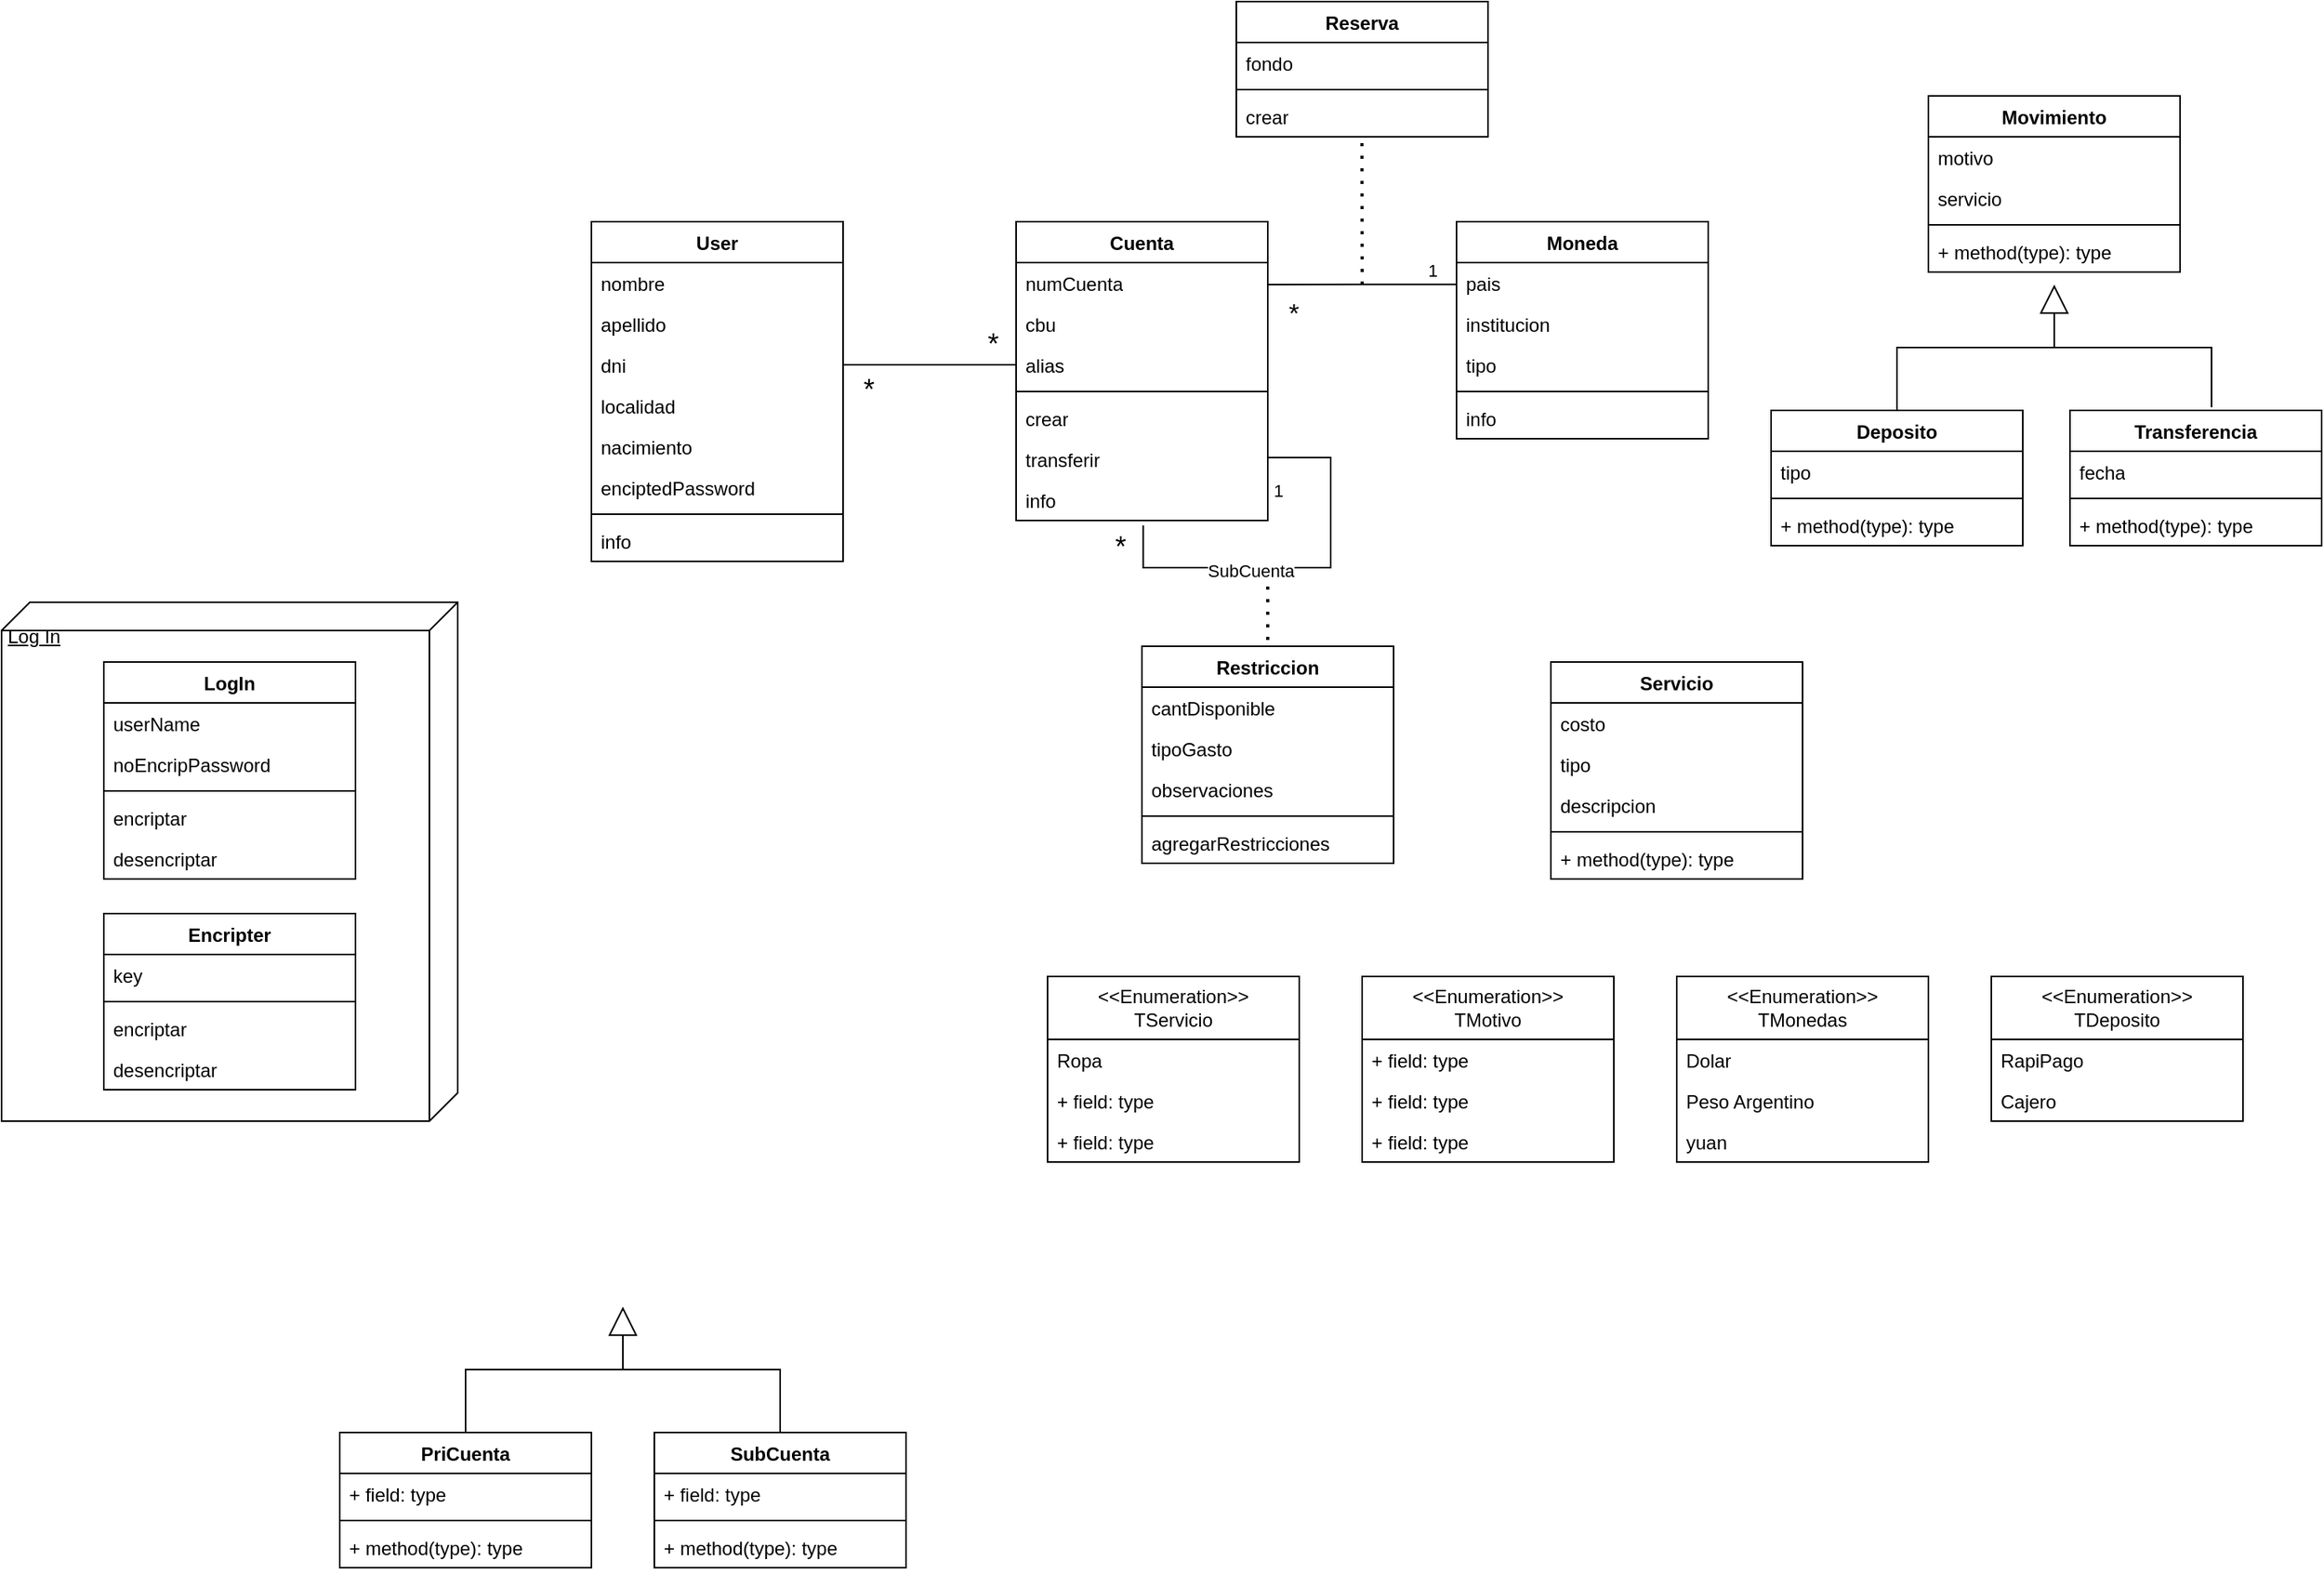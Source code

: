 <mxfile version="26.1.1">
  <diagram name="Page-1" id="28xNhU_F2PlsYHmrcIRB">
    <mxGraphModel dx="1955" dy="1800" grid="1" gridSize="10" guides="1" tooltips="1" connect="1" arrows="1" fold="1" page="1" pageScale="1" pageWidth="850" pageHeight="1100" math="0" shadow="0">
      <root>
        <mxCell id="0" />
        <mxCell id="1" parent="0" />
        <mxCell id="6dpb3M5NR2DUYl6Y-w1G-175" value="Log In" style="verticalAlign=top;align=left;spacingTop=8;spacingLeft=2;spacingRight=12;shape=cube;size=18;direction=south;fontStyle=4;html=1;whiteSpace=wrap;" vertex="1" parent="1">
          <mxGeometry x="-665" y="362" width="290" height="330" as="geometry" />
        </mxCell>
        <mxCell id="6dpb3M5NR2DUYl6Y-w1G-1" value="Cuenta" style="swimlane;fontStyle=1;align=center;verticalAlign=top;childLayout=stackLayout;horizontal=1;startSize=26;horizontalStack=0;resizeParent=1;resizeParentMax=0;resizeLast=0;collapsible=1;marginBottom=0;whiteSpace=wrap;html=1;" vertex="1" parent="1">
          <mxGeometry x="-20" y="120" width="160" height="190" as="geometry" />
        </mxCell>
        <mxCell id="6dpb3M5NR2DUYl6Y-w1G-2" value="numCuenta" style="text;strokeColor=none;fillColor=none;align=left;verticalAlign=top;spacingLeft=4;spacingRight=4;overflow=hidden;rotatable=0;points=[[0,0.5],[1,0.5]];portConstraint=eastwest;whiteSpace=wrap;html=1;" vertex="1" parent="6dpb3M5NR2DUYl6Y-w1G-1">
          <mxGeometry y="26" width="160" height="26" as="geometry" />
        </mxCell>
        <mxCell id="6dpb3M5NR2DUYl6Y-w1G-84" value="cbu" style="text;strokeColor=none;fillColor=none;align=left;verticalAlign=top;spacingLeft=4;spacingRight=4;overflow=hidden;rotatable=0;points=[[0,0.5],[1,0.5]];portConstraint=eastwest;whiteSpace=wrap;html=1;" vertex="1" parent="6dpb3M5NR2DUYl6Y-w1G-1">
          <mxGeometry y="52" width="160" height="26" as="geometry" />
        </mxCell>
        <mxCell id="6dpb3M5NR2DUYl6Y-w1G-83" value="alias" style="text;strokeColor=none;fillColor=none;align=left;verticalAlign=top;spacingLeft=4;spacingRight=4;overflow=hidden;rotatable=0;points=[[0,0.5],[1,0.5]];portConstraint=eastwest;whiteSpace=wrap;html=1;" vertex="1" parent="6dpb3M5NR2DUYl6Y-w1G-1">
          <mxGeometry y="78" width="160" height="26" as="geometry" />
        </mxCell>
        <mxCell id="6dpb3M5NR2DUYl6Y-w1G-3" value="" style="line;strokeWidth=1;fillColor=none;align=left;verticalAlign=middle;spacingTop=-1;spacingLeft=3;spacingRight=3;rotatable=0;labelPosition=right;points=[];portConstraint=eastwest;strokeColor=inherit;" vertex="1" parent="6dpb3M5NR2DUYl6Y-w1G-1">
          <mxGeometry y="104" width="160" height="8" as="geometry" />
        </mxCell>
        <mxCell id="6dpb3M5NR2DUYl6Y-w1G-4" value="crear" style="text;strokeColor=none;fillColor=none;align=left;verticalAlign=top;spacingLeft=4;spacingRight=4;overflow=hidden;rotatable=0;points=[[0,0.5],[1,0.5]];portConstraint=eastwest;whiteSpace=wrap;html=1;" vertex="1" parent="6dpb3M5NR2DUYl6Y-w1G-1">
          <mxGeometry y="112" width="160" height="26" as="geometry" />
        </mxCell>
        <mxCell id="6dpb3M5NR2DUYl6Y-w1G-97" value="transferir" style="text;strokeColor=none;fillColor=none;align=left;verticalAlign=top;spacingLeft=4;spacingRight=4;overflow=hidden;rotatable=0;points=[[0,0.5],[1,0.5]];portConstraint=eastwest;whiteSpace=wrap;html=1;" vertex="1" parent="6dpb3M5NR2DUYl6Y-w1G-1">
          <mxGeometry y="138" width="160" height="26" as="geometry" />
        </mxCell>
        <mxCell id="6dpb3M5NR2DUYl6Y-w1G-96" value="info" style="text;strokeColor=none;fillColor=none;align=left;verticalAlign=top;spacingLeft=4;spacingRight=4;overflow=hidden;rotatable=0;points=[[0,0.5],[1,0.5]];portConstraint=eastwest;whiteSpace=wrap;html=1;" vertex="1" parent="6dpb3M5NR2DUYl6Y-w1G-1">
          <mxGeometry y="164" width="160" height="26" as="geometry" />
        </mxCell>
        <mxCell id="6dpb3M5NR2DUYl6Y-w1G-5" value="Moneda" style="swimlane;fontStyle=1;align=center;verticalAlign=top;childLayout=stackLayout;horizontal=1;startSize=26;horizontalStack=0;resizeParent=1;resizeParentMax=0;resizeLast=0;collapsible=1;marginBottom=0;whiteSpace=wrap;html=1;" vertex="1" parent="1">
          <mxGeometry x="260" y="120" width="160" height="138" as="geometry" />
        </mxCell>
        <mxCell id="6dpb3M5NR2DUYl6Y-w1G-80" value="pais" style="text;strokeColor=none;fillColor=none;align=left;verticalAlign=top;spacingLeft=4;spacingRight=4;overflow=hidden;rotatable=0;points=[[0,0.5],[1,0.5]];portConstraint=eastwest;whiteSpace=wrap;html=1;" vertex="1" parent="6dpb3M5NR2DUYl6Y-w1G-5">
          <mxGeometry y="26" width="160" height="26" as="geometry" />
        </mxCell>
        <mxCell id="6dpb3M5NR2DUYl6Y-w1G-79" value="institucion" style="text;strokeColor=none;fillColor=none;align=left;verticalAlign=top;spacingLeft=4;spacingRight=4;overflow=hidden;rotatable=0;points=[[0,0.5],[1,0.5]];portConstraint=eastwest;whiteSpace=wrap;html=1;" vertex="1" parent="6dpb3M5NR2DUYl6Y-w1G-5">
          <mxGeometry y="52" width="160" height="26" as="geometry" />
        </mxCell>
        <mxCell id="6dpb3M5NR2DUYl6Y-w1G-6" value="tipo" style="text;strokeColor=none;fillColor=none;align=left;verticalAlign=top;spacingLeft=4;spacingRight=4;overflow=hidden;rotatable=0;points=[[0,0.5],[1,0.5]];portConstraint=eastwest;whiteSpace=wrap;html=1;" vertex="1" parent="6dpb3M5NR2DUYl6Y-w1G-5">
          <mxGeometry y="78" width="160" height="26" as="geometry" />
        </mxCell>
        <mxCell id="6dpb3M5NR2DUYl6Y-w1G-7" value="" style="line;strokeWidth=1;fillColor=none;align=left;verticalAlign=middle;spacingTop=-1;spacingLeft=3;spacingRight=3;rotatable=0;labelPosition=right;points=[];portConstraint=eastwest;strokeColor=inherit;" vertex="1" parent="6dpb3M5NR2DUYl6Y-w1G-5">
          <mxGeometry y="104" width="160" height="8" as="geometry" />
        </mxCell>
        <mxCell id="6dpb3M5NR2DUYl6Y-w1G-8" value="info" style="text;strokeColor=none;fillColor=none;align=left;verticalAlign=top;spacingLeft=4;spacingRight=4;overflow=hidden;rotatable=0;points=[[0,0.5],[1,0.5]];portConstraint=eastwest;whiteSpace=wrap;html=1;" vertex="1" parent="6dpb3M5NR2DUYl6Y-w1G-5">
          <mxGeometry y="112" width="160" height="26" as="geometry" />
        </mxCell>
        <mxCell id="6dpb3M5NR2DUYl6Y-w1G-9" value="Servicio" style="swimlane;fontStyle=1;align=center;verticalAlign=top;childLayout=stackLayout;horizontal=1;startSize=26;horizontalStack=0;resizeParent=1;resizeParentMax=0;resizeLast=0;collapsible=1;marginBottom=0;whiteSpace=wrap;html=1;" vertex="1" parent="1">
          <mxGeometry x="320" y="400" width="160" height="138" as="geometry" />
        </mxCell>
        <mxCell id="6dpb3M5NR2DUYl6Y-w1G-10" value="costo&lt;span style=&quot;color: rgba(0, 0, 0, 0); font-family: monospace; font-size: 0px; text-wrap-mode: nowrap;&quot;&gt;%3CmxGraphModel%3E%3Croot%3E%3CmxCell%20id%3D%220%22%2F%3E%3CmxCell%20id%3D%221%22%20parent%3D%220%22%2F%3E%3CmxCell%20id%3D%222%22%20value%3D%22motivo%22%20style%3D%22text%3BstrokeColor%3Dnone%3BfillColor%3Dnone%3Balign%3Dleft%3BverticalAlign%3Dtop%3BspacingLeft%3D4%3BspacingRight%3D4%3Boverflow%3Dhidden%3Brotatable%3D0%3Bpoints%3D%5B%5B0%2C0.5%5D%2C%5B1%2C0.5%5D%5D%3BportConstraint%3Deastwest%3BwhiteSpace%3Dwrap%3Bhtml%3D1%3B%22%20vertex%3D%221%22%20parent%3D%221%22%3E%3CmxGeometry%20x%3D%22560%22%20y%3D%22126%22%20width%3D%22160%22%20height%3D%2226%22%20as%3D%22geometry%22%2F%3E%3C%2FmxCell%3E%3C%2Froot%3E%3C%2FmxGraphModel%3E&lt;/span&gt;" style="text;strokeColor=none;fillColor=none;align=left;verticalAlign=top;spacingLeft=4;spacingRight=4;overflow=hidden;rotatable=0;points=[[0,0.5],[1,0.5]];portConstraint=eastwest;whiteSpace=wrap;html=1;" vertex="1" parent="6dpb3M5NR2DUYl6Y-w1G-9">
          <mxGeometry y="26" width="160" height="26" as="geometry" />
        </mxCell>
        <mxCell id="6dpb3M5NR2DUYl6Y-w1G-144" value="tipo" style="text;strokeColor=none;fillColor=none;align=left;verticalAlign=top;spacingLeft=4;spacingRight=4;overflow=hidden;rotatable=0;points=[[0,0.5],[1,0.5]];portConstraint=eastwest;whiteSpace=wrap;html=1;" vertex="1" parent="6dpb3M5NR2DUYl6Y-w1G-9">
          <mxGeometry y="52" width="160" height="26" as="geometry" />
        </mxCell>
        <mxCell id="6dpb3M5NR2DUYl6Y-w1G-145" value="descripcion" style="text;strokeColor=none;fillColor=none;align=left;verticalAlign=top;spacingLeft=4;spacingRight=4;overflow=hidden;rotatable=0;points=[[0,0.5],[1,0.5]];portConstraint=eastwest;whiteSpace=wrap;html=1;" vertex="1" parent="6dpb3M5NR2DUYl6Y-w1G-9">
          <mxGeometry y="78" width="160" height="26" as="geometry" />
        </mxCell>
        <mxCell id="6dpb3M5NR2DUYl6Y-w1G-11" value="" style="line;strokeWidth=1;fillColor=none;align=left;verticalAlign=middle;spacingTop=-1;spacingLeft=3;spacingRight=3;rotatable=0;labelPosition=right;points=[];portConstraint=eastwest;strokeColor=inherit;" vertex="1" parent="6dpb3M5NR2DUYl6Y-w1G-9">
          <mxGeometry y="104" width="160" height="8" as="geometry" />
        </mxCell>
        <mxCell id="6dpb3M5NR2DUYl6Y-w1G-12" value="+ method(type): type" style="text;strokeColor=none;fillColor=none;align=left;verticalAlign=top;spacingLeft=4;spacingRight=4;overflow=hidden;rotatable=0;points=[[0,0.5],[1,0.5]];portConstraint=eastwest;whiteSpace=wrap;html=1;" vertex="1" parent="6dpb3M5NR2DUYl6Y-w1G-9">
          <mxGeometry y="112" width="160" height="26" as="geometry" />
        </mxCell>
        <mxCell id="6dpb3M5NR2DUYl6Y-w1G-13" value="Deposito" style="swimlane;fontStyle=1;align=center;verticalAlign=top;childLayout=stackLayout;horizontal=1;startSize=26;horizontalStack=0;resizeParent=1;resizeParentMax=0;resizeLast=0;collapsible=1;marginBottom=0;whiteSpace=wrap;html=1;" vertex="1" parent="1">
          <mxGeometry x="460" y="240" width="160" height="86" as="geometry" />
        </mxCell>
        <mxCell id="6dpb3M5NR2DUYl6Y-w1G-14" value="tipo" style="text;strokeColor=none;fillColor=none;align=left;verticalAlign=top;spacingLeft=4;spacingRight=4;overflow=hidden;rotatable=0;points=[[0,0.5],[1,0.5]];portConstraint=eastwest;whiteSpace=wrap;html=1;" vertex="1" parent="6dpb3M5NR2DUYl6Y-w1G-13">
          <mxGeometry y="26" width="160" height="26" as="geometry" />
        </mxCell>
        <mxCell id="6dpb3M5NR2DUYl6Y-w1G-15" value="" style="line;strokeWidth=1;fillColor=none;align=left;verticalAlign=middle;spacingTop=-1;spacingLeft=3;spacingRight=3;rotatable=0;labelPosition=right;points=[];portConstraint=eastwest;strokeColor=inherit;" vertex="1" parent="6dpb3M5NR2DUYl6Y-w1G-13">
          <mxGeometry y="52" width="160" height="8" as="geometry" />
        </mxCell>
        <mxCell id="6dpb3M5NR2DUYl6Y-w1G-16" value="+ method(type): type" style="text;strokeColor=none;fillColor=none;align=left;verticalAlign=top;spacingLeft=4;spacingRight=4;overflow=hidden;rotatable=0;points=[[0,0.5],[1,0.5]];portConstraint=eastwest;whiteSpace=wrap;html=1;" vertex="1" parent="6dpb3M5NR2DUYl6Y-w1G-13">
          <mxGeometry y="60" width="160" height="26" as="geometry" />
        </mxCell>
        <mxCell id="6dpb3M5NR2DUYl6Y-w1G-17" value="SubCuenta" style="swimlane;fontStyle=1;align=center;verticalAlign=top;childLayout=stackLayout;horizontal=1;startSize=26;horizontalStack=0;resizeParent=1;resizeParentMax=0;resizeLast=0;collapsible=1;marginBottom=0;whiteSpace=wrap;html=1;" vertex="1" parent="1">
          <mxGeometry x="-250" y="890" width="160" height="86" as="geometry" />
        </mxCell>
        <mxCell id="6dpb3M5NR2DUYl6Y-w1G-18" value="+ field: type" style="text;strokeColor=none;fillColor=none;align=left;verticalAlign=top;spacingLeft=4;spacingRight=4;overflow=hidden;rotatable=0;points=[[0,0.5],[1,0.5]];portConstraint=eastwest;whiteSpace=wrap;html=1;" vertex="1" parent="6dpb3M5NR2DUYl6Y-w1G-17">
          <mxGeometry y="26" width="160" height="26" as="geometry" />
        </mxCell>
        <mxCell id="6dpb3M5NR2DUYl6Y-w1G-19" value="" style="line;strokeWidth=1;fillColor=none;align=left;verticalAlign=middle;spacingTop=-1;spacingLeft=3;spacingRight=3;rotatable=0;labelPosition=right;points=[];portConstraint=eastwest;strokeColor=inherit;" vertex="1" parent="6dpb3M5NR2DUYl6Y-w1G-17">
          <mxGeometry y="52" width="160" height="8" as="geometry" />
        </mxCell>
        <mxCell id="6dpb3M5NR2DUYl6Y-w1G-20" value="+ method(type): type" style="text;strokeColor=none;fillColor=none;align=left;verticalAlign=top;spacingLeft=4;spacingRight=4;overflow=hidden;rotatable=0;points=[[0,0.5],[1,0.5]];portConstraint=eastwest;whiteSpace=wrap;html=1;" vertex="1" parent="6dpb3M5NR2DUYl6Y-w1G-17">
          <mxGeometry y="60" width="160" height="26" as="geometry" />
        </mxCell>
        <mxCell id="6dpb3M5NR2DUYl6Y-w1G-21" value="Movimiento" style="swimlane;fontStyle=1;align=center;verticalAlign=top;childLayout=stackLayout;horizontal=1;startSize=26;horizontalStack=0;resizeParent=1;resizeParentMax=0;resizeLast=0;collapsible=1;marginBottom=0;whiteSpace=wrap;html=1;" vertex="1" parent="1">
          <mxGeometry x="560" y="40" width="160" height="112" as="geometry" />
        </mxCell>
        <mxCell id="6dpb3M5NR2DUYl6Y-w1G-22" value="motivo" style="text;strokeColor=none;fillColor=none;align=left;verticalAlign=top;spacingLeft=4;spacingRight=4;overflow=hidden;rotatable=0;points=[[0,0.5],[1,0.5]];portConstraint=eastwest;whiteSpace=wrap;html=1;" vertex="1" parent="6dpb3M5NR2DUYl6Y-w1G-21">
          <mxGeometry y="26" width="160" height="26" as="geometry" />
        </mxCell>
        <mxCell id="6dpb3M5NR2DUYl6Y-w1G-143" value="servicio" style="text;strokeColor=none;fillColor=none;align=left;verticalAlign=top;spacingLeft=4;spacingRight=4;overflow=hidden;rotatable=0;points=[[0,0.5],[1,0.5]];portConstraint=eastwest;whiteSpace=wrap;html=1;" vertex="1" parent="6dpb3M5NR2DUYl6Y-w1G-21">
          <mxGeometry y="52" width="160" height="26" as="geometry" />
        </mxCell>
        <mxCell id="6dpb3M5NR2DUYl6Y-w1G-23" value="" style="line;strokeWidth=1;fillColor=none;align=left;verticalAlign=middle;spacingTop=-1;spacingLeft=3;spacingRight=3;rotatable=0;labelPosition=right;points=[];portConstraint=eastwest;strokeColor=inherit;" vertex="1" parent="6dpb3M5NR2DUYl6Y-w1G-21">
          <mxGeometry y="78" width="160" height="8" as="geometry" />
        </mxCell>
        <mxCell id="6dpb3M5NR2DUYl6Y-w1G-24" value="+ method(type): type" style="text;strokeColor=none;fillColor=none;align=left;verticalAlign=top;spacingLeft=4;spacingRight=4;overflow=hidden;rotatable=0;points=[[0,0.5],[1,0.5]];portConstraint=eastwest;whiteSpace=wrap;html=1;" vertex="1" parent="6dpb3M5NR2DUYl6Y-w1G-21">
          <mxGeometry y="86" width="160" height="26" as="geometry" />
        </mxCell>
        <mxCell id="6dpb3M5NR2DUYl6Y-w1G-25" value="Transferencia" style="swimlane;fontStyle=1;align=center;verticalAlign=top;childLayout=stackLayout;horizontal=1;startSize=26;horizontalStack=0;resizeParent=1;resizeParentMax=0;resizeLast=0;collapsible=1;marginBottom=0;whiteSpace=wrap;html=1;" vertex="1" parent="1">
          <mxGeometry x="650" y="240" width="160" height="86" as="geometry" />
        </mxCell>
        <mxCell id="6dpb3M5NR2DUYl6Y-w1G-26" value="fecha" style="text;strokeColor=none;fillColor=none;align=left;verticalAlign=top;spacingLeft=4;spacingRight=4;overflow=hidden;rotatable=0;points=[[0,0.5],[1,0.5]];portConstraint=eastwest;whiteSpace=wrap;html=1;" vertex="1" parent="6dpb3M5NR2DUYl6Y-w1G-25">
          <mxGeometry y="26" width="160" height="26" as="geometry" />
        </mxCell>
        <mxCell id="6dpb3M5NR2DUYl6Y-w1G-27" value="" style="line;strokeWidth=1;fillColor=none;align=left;verticalAlign=middle;spacingTop=-1;spacingLeft=3;spacingRight=3;rotatable=0;labelPosition=right;points=[];portConstraint=eastwest;strokeColor=inherit;" vertex="1" parent="6dpb3M5NR2DUYl6Y-w1G-25">
          <mxGeometry y="52" width="160" height="8" as="geometry" />
        </mxCell>
        <mxCell id="6dpb3M5NR2DUYl6Y-w1G-28" value="+ method(type): type" style="text;strokeColor=none;fillColor=none;align=left;verticalAlign=top;spacingLeft=4;spacingRight=4;overflow=hidden;rotatable=0;points=[[0,0.5],[1,0.5]];portConstraint=eastwest;whiteSpace=wrap;html=1;" vertex="1" parent="6dpb3M5NR2DUYl6Y-w1G-25">
          <mxGeometry y="60" width="160" height="26" as="geometry" />
        </mxCell>
        <mxCell id="6dpb3M5NR2DUYl6Y-w1G-55" value="&amp;lt;&amp;lt;Enumeration&amp;gt;&amp;gt;&lt;div&gt;TServicio&lt;/div&gt;" style="swimlane;fontStyle=0;childLayout=stackLayout;horizontal=1;startSize=40;fillColor=none;horizontalStack=0;resizeParent=1;resizeParentMax=0;resizeLast=0;collapsible=1;marginBottom=0;whiteSpace=wrap;html=1;" vertex="1" parent="1">
          <mxGeometry y="600" width="160" height="118" as="geometry" />
        </mxCell>
        <mxCell id="6dpb3M5NR2DUYl6Y-w1G-56" value="Ropa" style="text;strokeColor=none;fillColor=none;align=left;verticalAlign=top;spacingLeft=4;spacingRight=4;overflow=hidden;rotatable=0;points=[[0,0.5],[1,0.5]];portConstraint=eastwest;whiteSpace=wrap;html=1;" vertex="1" parent="6dpb3M5NR2DUYl6Y-w1G-55">
          <mxGeometry y="40" width="160" height="26" as="geometry" />
        </mxCell>
        <mxCell id="6dpb3M5NR2DUYl6Y-w1G-57" value="+ field: type" style="text;strokeColor=none;fillColor=none;align=left;verticalAlign=top;spacingLeft=4;spacingRight=4;overflow=hidden;rotatable=0;points=[[0,0.5],[1,0.5]];portConstraint=eastwest;whiteSpace=wrap;html=1;" vertex="1" parent="6dpb3M5NR2DUYl6Y-w1G-55">
          <mxGeometry y="66" width="160" height="26" as="geometry" />
        </mxCell>
        <mxCell id="6dpb3M5NR2DUYl6Y-w1G-58" value="+ field: type" style="text;strokeColor=none;fillColor=none;align=left;verticalAlign=top;spacingLeft=4;spacingRight=4;overflow=hidden;rotatable=0;points=[[0,0.5],[1,0.5]];portConstraint=eastwest;whiteSpace=wrap;html=1;" vertex="1" parent="6dpb3M5NR2DUYl6Y-w1G-55">
          <mxGeometry y="92" width="160" height="26" as="geometry" />
        </mxCell>
        <mxCell id="6dpb3M5NR2DUYl6Y-w1G-59" value="&amp;lt;&amp;lt;Enumeration&amp;gt;&amp;gt;&lt;div&gt;TMotivo&lt;/div&gt;" style="swimlane;fontStyle=0;childLayout=stackLayout;horizontal=1;startSize=40;fillColor=none;horizontalStack=0;resizeParent=1;resizeParentMax=0;resizeLast=0;collapsible=1;marginBottom=0;whiteSpace=wrap;html=1;" vertex="1" parent="1">
          <mxGeometry x="200" y="600" width="160" height="118" as="geometry" />
        </mxCell>
        <mxCell id="6dpb3M5NR2DUYl6Y-w1G-60" value="+ field: type" style="text;strokeColor=none;fillColor=none;align=left;verticalAlign=top;spacingLeft=4;spacingRight=4;overflow=hidden;rotatable=0;points=[[0,0.5],[1,0.5]];portConstraint=eastwest;whiteSpace=wrap;html=1;" vertex="1" parent="6dpb3M5NR2DUYl6Y-w1G-59">
          <mxGeometry y="40" width="160" height="26" as="geometry" />
        </mxCell>
        <mxCell id="6dpb3M5NR2DUYl6Y-w1G-61" value="+ field: type" style="text;strokeColor=none;fillColor=none;align=left;verticalAlign=top;spacingLeft=4;spacingRight=4;overflow=hidden;rotatable=0;points=[[0,0.5],[1,0.5]];portConstraint=eastwest;whiteSpace=wrap;html=1;" vertex="1" parent="6dpb3M5NR2DUYl6Y-w1G-59">
          <mxGeometry y="66" width="160" height="26" as="geometry" />
        </mxCell>
        <mxCell id="6dpb3M5NR2DUYl6Y-w1G-62" value="+ field: type" style="text;strokeColor=none;fillColor=none;align=left;verticalAlign=top;spacingLeft=4;spacingRight=4;overflow=hidden;rotatable=0;points=[[0,0.5],[1,0.5]];portConstraint=eastwest;whiteSpace=wrap;html=1;" vertex="1" parent="6dpb3M5NR2DUYl6Y-w1G-59">
          <mxGeometry y="92" width="160" height="26" as="geometry" />
        </mxCell>
        <mxCell id="6dpb3M5NR2DUYl6Y-w1G-63" value="&amp;lt;&amp;lt;Enumeration&amp;gt;&amp;gt;&lt;div&gt;TMonedas&lt;/div&gt;" style="swimlane;fontStyle=0;childLayout=stackLayout;horizontal=1;startSize=40;fillColor=none;horizontalStack=0;resizeParent=1;resizeParentMax=0;resizeLast=0;collapsible=1;marginBottom=0;whiteSpace=wrap;html=1;" vertex="1" parent="1">
          <mxGeometry x="400" y="600" width="160" height="118" as="geometry" />
        </mxCell>
        <mxCell id="6dpb3M5NR2DUYl6Y-w1G-64" value="Dolar" style="text;strokeColor=none;fillColor=none;align=left;verticalAlign=top;spacingLeft=4;spacingRight=4;overflow=hidden;rotatable=0;points=[[0,0.5],[1,0.5]];portConstraint=eastwest;whiteSpace=wrap;html=1;" vertex="1" parent="6dpb3M5NR2DUYl6Y-w1G-63">
          <mxGeometry y="40" width="160" height="26" as="geometry" />
        </mxCell>
        <mxCell id="6dpb3M5NR2DUYl6Y-w1G-65" value="Peso Argentino" style="text;strokeColor=none;fillColor=none;align=left;verticalAlign=top;spacingLeft=4;spacingRight=4;overflow=hidden;rotatable=0;points=[[0,0.5],[1,0.5]];portConstraint=eastwest;whiteSpace=wrap;html=1;" vertex="1" parent="6dpb3M5NR2DUYl6Y-w1G-63">
          <mxGeometry y="66" width="160" height="26" as="geometry" />
        </mxCell>
        <mxCell id="6dpb3M5NR2DUYl6Y-w1G-66" value="yuan" style="text;strokeColor=none;fillColor=none;align=left;verticalAlign=top;spacingLeft=4;spacingRight=4;overflow=hidden;rotatable=0;points=[[0,0.5],[1,0.5]];portConstraint=eastwest;whiteSpace=wrap;html=1;" vertex="1" parent="6dpb3M5NR2DUYl6Y-w1G-63">
          <mxGeometry y="92" width="160" height="26" as="geometry" />
        </mxCell>
        <mxCell id="6dpb3M5NR2DUYl6Y-w1G-74" value="" style="endArrow=none;html=1;rounded=0;exitX=0.5;exitY=0;exitDx=0;exitDy=0;" edge="1" parent="1" source="6dpb3M5NR2DUYl6Y-w1G-13">
          <mxGeometry width="50" height="50" relative="1" as="geometry">
            <mxPoint x="580" y="240" as="sourcePoint" />
            <mxPoint x="740" y="238" as="targetPoint" />
            <Array as="points">
              <mxPoint x="540" y="200" />
              <mxPoint x="740" y="200" />
            </Array>
          </mxGeometry>
        </mxCell>
        <mxCell id="6dpb3M5NR2DUYl6Y-w1G-75" value="" style="endArrow=block;endSize=16;endFill=0;html=1;rounded=0;" edge="1" parent="1">
          <mxGeometry width="160" relative="1" as="geometry">
            <mxPoint x="640" y="200" as="sourcePoint" />
            <mxPoint x="640" y="160" as="targetPoint" />
          </mxGeometry>
        </mxCell>
        <mxCell id="6dpb3M5NR2DUYl6Y-w1G-85" value="User" style="swimlane;fontStyle=1;align=center;verticalAlign=top;childLayout=stackLayout;horizontal=1;startSize=26;horizontalStack=0;resizeParent=1;resizeParentMax=0;resizeLast=0;collapsible=1;marginBottom=0;whiteSpace=wrap;html=1;" vertex="1" parent="1">
          <mxGeometry x="-290" y="120" width="160" height="216" as="geometry" />
        </mxCell>
        <mxCell id="6dpb3M5NR2DUYl6Y-w1G-86" value="nombre" style="text;strokeColor=none;fillColor=none;align=left;verticalAlign=top;spacingLeft=4;spacingRight=4;overflow=hidden;rotatable=0;points=[[0,0.5],[1,0.5]];portConstraint=eastwest;whiteSpace=wrap;html=1;" vertex="1" parent="6dpb3M5NR2DUYl6Y-w1G-85">
          <mxGeometry y="26" width="160" height="26" as="geometry" />
        </mxCell>
        <mxCell id="6dpb3M5NR2DUYl6Y-w1G-87" value="apellido" style="text;strokeColor=none;fillColor=none;align=left;verticalAlign=top;spacingLeft=4;spacingRight=4;overflow=hidden;rotatable=0;points=[[0,0.5],[1,0.5]];portConstraint=eastwest;whiteSpace=wrap;html=1;" vertex="1" parent="6dpb3M5NR2DUYl6Y-w1G-85">
          <mxGeometry y="52" width="160" height="26" as="geometry" />
        </mxCell>
        <mxCell id="6dpb3M5NR2DUYl6Y-w1G-88" value="dni" style="text;strokeColor=none;fillColor=none;align=left;verticalAlign=top;spacingLeft=4;spacingRight=4;overflow=hidden;rotatable=0;points=[[0,0.5],[1,0.5]];portConstraint=eastwest;whiteSpace=wrap;html=1;" vertex="1" parent="6dpb3M5NR2DUYl6Y-w1G-85">
          <mxGeometry y="78" width="160" height="26" as="geometry" />
        </mxCell>
        <mxCell id="6dpb3M5NR2DUYl6Y-w1G-89" value="localidad" style="text;strokeColor=none;fillColor=none;align=left;verticalAlign=top;spacingLeft=4;spacingRight=4;overflow=hidden;rotatable=0;points=[[0,0.5],[1,0.5]];portConstraint=eastwest;whiteSpace=wrap;html=1;" vertex="1" parent="6dpb3M5NR2DUYl6Y-w1G-85">
          <mxGeometry y="104" width="160" height="26" as="geometry" />
        </mxCell>
        <mxCell id="6dpb3M5NR2DUYl6Y-w1G-90" value="nacimiento" style="text;strokeColor=none;fillColor=none;align=left;verticalAlign=top;spacingLeft=4;spacingRight=4;overflow=hidden;rotatable=0;points=[[0,0.5],[1,0.5]];portConstraint=eastwest;whiteSpace=wrap;html=1;" vertex="1" parent="6dpb3M5NR2DUYl6Y-w1G-85">
          <mxGeometry y="130" width="160" height="26" as="geometry" />
        </mxCell>
        <mxCell id="6dpb3M5NR2DUYl6Y-w1G-174" value="enciptedPassword" style="text;strokeColor=none;fillColor=none;align=left;verticalAlign=top;spacingLeft=4;spacingRight=4;overflow=hidden;rotatable=0;points=[[0,0.5],[1,0.5]];portConstraint=eastwest;whiteSpace=wrap;html=1;" vertex="1" parent="6dpb3M5NR2DUYl6Y-w1G-85">
          <mxGeometry y="156" width="160" height="26" as="geometry" />
        </mxCell>
        <mxCell id="6dpb3M5NR2DUYl6Y-w1G-91" value="" style="line;strokeWidth=1;fillColor=none;align=left;verticalAlign=middle;spacingTop=-1;spacingLeft=3;spacingRight=3;rotatable=0;labelPosition=right;points=[];portConstraint=eastwest;strokeColor=inherit;" vertex="1" parent="6dpb3M5NR2DUYl6Y-w1G-85">
          <mxGeometry y="182" width="160" height="8" as="geometry" />
        </mxCell>
        <mxCell id="6dpb3M5NR2DUYl6Y-w1G-92" value="info" style="text;strokeColor=none;fillColor=none;align=left;verticalAlign=top;spacingLeft=4;spacingRight=4;overflow=hidden;rotatable=0;points=[[0,0.5],[1,0.5]];portConstraint=eastwest;whiteSpace=wrap;html=1;" vertex="1" parent="6dpb3M5NR2DUYl6Y-w1G-85">
          <mxGeometry y="190" width="160" height="26" as="geometry" />
        </mxCell>
        <mxCell id="6dpb3M5NR2DUYl6Y-w1G-103" value="" style="endArrow=none;html=1;rounded=0;exitX=0.5;exitY=0;exitDx=0;exitDy=0;entryX=0.5;entryY=0;entryDx=0;entryDy=0;" edge="1" parent="1" source="6dpb3M5NR2DUYl6Y-w1G-105" target="6dpb3M5NR2DUYl6Y-w1G-17">
          <mxGeometry width="50" height="50" relative="1" as="geometry">
            <mxPoint x="-380" y="890" as="sourcePoint" />
            <mxPoint x="-180" y="888" as="targetPoint" />
            <Array as="points">
              <mxPoint x="-370" y="850" />
              <mxPoint x="-170" y="850" />
            </Array>
          </mxGeometry>
        </mxCell>
        <mxCell id="6dpb3M5NR2DUYl6Y-w1G-104" value="" style="endArrow=block;endSize=16;endFill=0;html=1;rounded=0;" edge="1" parent="1">
          <mxGeometry width="160" relative="1" as="geometry">
            <mxPoint x="-270" y="850" as="sourcePoint" />
            <mxPoint x="-270" y="810" as="targetPoint" />
          </mxGeometry>
        </mxCell>
        <mxCell id="6dpb3M5NR2DUYl6Y-w1G-105" value="PriCuenta" style="swimlane;fontStyle=1;align=center;verticalAlign=top;childLayout=stackLayout;horizontal=1;startSize=26;horizontalStack=0;resizeParent=1;resizeParentMax=0;resizeLast=0;collapsible=1;marginBottom=0;whiteSpace=wrap;html=1;" vertex="1" parent="1">
          <mxGeometry x="-450" y="890" width="160" height="86" as="geometry" />
        </mxCell>
        <mxCell id="6dpb3M5NR2DUYl6Y-w1G-106" value="+ field: type" style="text;strokeColor=none;fillColor=none;align=left;verticalAlign=top;spacingLeft=4;spacingRight=4;overflow=hidden;rotatable=0;points=[[0,0.5],[1,0.5]];portConstraint=eastwest;whiteSpace=wrap;html=1;" vertex="1" parent="6dpb3M5NR2DUYl6Y-w1G-105">
          <mxGeometry y="26" width="160" height="26" as="geometry" />
        </mxCell>
        <mxCell id="6dpb3M5NR2DUYl6Y-w1G-107" value="" style="line;strokeWidth=1;fillColor=none;align=left;verticalAlign=middle;spacingTop=-1;spacingLeft=3;spacingRight=3;rotatable=0;labelPosition=right;points=[];portConstraint=eastwest;strokeColor=inherit;" vertex="1" parent="6dpb3M5NR2DUYl6Y-w1G-105">
          <mxGeometry y="52" width="160" height="8" as="geometry" />
        </mxCell>
        <mxCell id="6dpb3M5NR2DUYl6Y-w1G-108" value="+ method(type): type" style="text;strokeColor=none;fillColor=none;align=left;verticalAlign=top;spacingLeft=4;spacingRight=4;overflow=hidden;rotatable=0;points=[[0,0.5],[1,0.5]];portConstraint=eastwest;whiteSpace=wrap;html=1;" vertex="1" parent="6dpb3M5NR2DUYl6Y-w1G-105">
          <mxGeometry y="60" width="160" height="26" as="geometry" />
        </mxCell>
        <mxCell id="6dpb3M5NR2DUYl6Y-w1G-109" value="Reserva" style="swimlane;fontStyle=1;align=center;verticalAlign=top;childLayout=stackLayout;horizontal=1;startSize=26;horizontalStack=0;resizeParent=1;resizeParentMax=0;resizeLast=0;collapsible=1;marginBottom=0;whiteSpace=wrap;html=1;" vertex="1" parent="1">
          <mxGeometry x="120" y="-20" width="160" height="86" as="geometry" />
        </mxCell>
        <mxCell id="6dpb3M5NR2DUYl6Y-w1G-110" value="fondo" style="text;strokeColor=none;fillColor=none;align=left;verticalAlign=top;spacingLeft=4;spacingRight=4;overflow=hidden;rotatable=0;points=[[0,0.5],[1,0.5]];portConstraint=eastwest;whiteSpace=wrap;html=1;" vertex="1" parent="6dpb3M5NR2DUYl6Y-w1G-109">
          <mxGeometry y="26" width="160" height="26" as="geometry" />
        </mxCell>
        <mxCell id="6dpb3M5NR2DUYl6Y-w1G-113" value="" style="line;strokeWidth=1;fillColor=none;align=left;verticalAlign=middle;spacingTop=-1;spacingLeft=3;spacingRight=3;rotatable=0;labelPosition=right;points=[];portConstraint=eastwest;strokeColor=inherit;" vertex="1" parent="6dpb3M5NR2DUYl6Y-w1G-109">
          <mxGeometry y="52" width="160" height="8" as="geometry" />
        </mxCell>
        <mxCell id="6dpb3M5NR2DUYl6Y-w1G-114" value="crear" style="text;strokeColor=none;fillColor=none;align=left;verticalAlign=top;spacingLeft=4;spacingRight=4;overflow=hidden;rotatable=0;points=[[0,0.5],[1,0.5]];portConstraint=eastwest;whiteSpace=wrap;html=1;" vertex="1" parent="6dpb3M5NR2DUYl6Y-w1G-109">
          <mxGeometry y="60" width="160" height="26" as="geometry" />
        </mxCell>
        <mxCell id="6dpb3M5NR2DUYl6Y-w1G-120" value="" style="endArrow=none;html=1;edgeStyle=orthogonalEdgeStyle;rounded=0;exitX=0;exitY=0.5;exitDx=0;exitDy=0;entryX=1;entryY=0.5;entryDx=0;entryDy=0;" edge="1" parent="1" source="6dpb3M5NR2DUYl6Y-w1G-83" target="6dpb3M5NR2DUYl6Y-w1G-88">
          <mxGeometry relative="1" as="geometry">
            <mxPoint x="-70" y="260" as="sourcePoint" />
            <mxPoint x="-70" y="170" as="targetPoint" />
            <Array as="points" />
          </mxGeometry>
        </mxCell>
        <mxCell id="6dpb3M5NR2DUYl6Y-w1G-121" value="&lt;font&gt;*&lt;/font&gt;" style="edgeLabel;resizable=0;html=1;align=left;verticalAlign=bottom;fontSize=18;" connectable="0" vertex="1" parent="6dpb3M5NR2DUYl6Y-w1G-120">
          <mxGeometry x="-1" relative="1" as="geometry">
            <mxPoint x="-20" as="offset" />
          </mxGeometry>
        </mxCell>
        <mxCell id="6dpb3M5NR2DUYl6Y-w1G-122" value="*" style="edgeLabel;resizable=0;html=1;align=right;verticalAlign=bottom;fontSize=18;" connectable="0" vertex="1" parent="6dpb3M5NR2DUYl6Y-w1G-120">
          <mxGeometry x="1" relative="1" as="geometry">
            <mxPoint x="20" y="29" as="offset" />
          </mxGeometry>
        </mxCell>
        <mxCell id="6dpb3M5NR2DUYl6Y-w1G-124" value="" style="endArrow=none;html=1;edgeStyle=orthogonalEdgeStyle;rounded=0;exitX=-0.003;exitY=0.535;exitDx=0;exitDy=0;entryX=1;entryY=0.5;entryDx=0;entryDy=0;exitPerimeter=0;" edge="1" parent="1" source="6dpb3M5NR2DUYl6Y-w1G-80">
          <mxGeometry relative="1" as="geometry">
            <mxPoint x="250" y="160" as="sourcePoint" />
            <mxPoint x="140" y="160" as="targetPoint" />
            <Array as="points" />
          </mxGeometry>
        </mxCell>
        <mxCell id="6dpb3M5NR2DUYl6Y-w1G-125" value="&lt;font&gt;1&lt;/font&gt;" style="edgeLabel;resizable=0;html=1;align=left;verticalAlign=bottom;fontSize=11;" connectable="0" vertex="1" parent="6dpb3M5NR2DUYl6Y-w1G-124">
          <mxGeometry x="-1" relative="1" as="geometry">
            <mxPoint x="-20" as="offset" />
          </mxGeometry>
        </mxCell>
        <mxCell id="6dpb3M5NR2DUYl6Y-w1G-126" value="*" style="edgeLabel;resizable=0;html=1;align=right;verticalAlign=bottom;fontSize=17;" connectable="0" vertex="1" parent="6dpb3M5NR2DUYl6Y-w1G-124">
          <mxGeometry x="1" relative="1" as="geometry">
            <mxPoint x="20" y="30" as="offset" />
          </mxGeometry>
        </mxCell>
        <mxCell id="6dpb3M5NR2DUYl6Y-w1G-127" value="" style="endArrow=none;dashed=1;html=1;dashPattern=1 3;strokeWidth=2;rounded=0;entryX=0.499;entryY=1.11;entryDx=0;entryDy=0;entryPerimeter=0;" edge="1" parent="1" target="6dpb3M5NR2DUYl6Y-w1G-114">
          <mxGeometry width="50" height="50" relative="1" as="geometry">
            <mxPoint x="200" y="160" as="sourcePoint" />
            <mxPoint x="200" y="70" as="targetPoint" />
          </mxGeometry>
        </mxCell>
        <mxCell id="6dpb3M5NR2DUYl6Y-w1G-128" value="" style="endArrow=none;html=1;edgeStyle=orthogonalEdgeStyle;rounded=0;entryX=1;entryY=0.5;entryDx=0;entryDy=0;exitX=0.505;exitY=1.118;exitDx=0;exitDy=0;exitPerimeter=0;" edge="1" parent="1" source="6dpb3M5NR2DUYl6Y-w1G-96">
          <mxGeometry relative="1" as="geometry">
            <mxPoint x="60" y="360" as="sourcePoint" />
            <mxPoint x="140" y="280" as="targetPoint" />
            <Array as="points">
              <mxPoint x="61" y="340" />
              <mxPoint x="180" y="340" />
              <mxPoint x="180" y="270" />
              <mxPoint x="140" y="270" />
            </Array>
          </mxGeometry>
        </mxCell>
        <mxCell id="6dpb3M5NR2DUYl6Y-w1G-129" value="&lt;font&gt;*&lt;/font&gt;" style="edgeLabel;resizable=0;html=1;align=left;verticalAlign=bottom;fontSize=18;" connectable="0" vertex="1" parent="6dpb3M5NR2DUYl6Y-w1G-128">
          <mxGeometry x="-1" relative="1" as="geometry">
            <mxPoint x="-20" y="27" as="offset" />
          </mxGeometry>
        </mxCell>
        <mxCell id="6dpb3M5NR2DUYl6Y-w1G-130" value="1" style="edgeLabel;resizable=0;html=1;align=right;verticalAlign=bottom;" connectable="0" vertex="1" parent="6dpb3M5NR2DUYl6Y-w1G-128">
          <mxGeometry x="1" relative="1" as="geometry">
            <mxPoint x="10" y="20" as="offset" />
          </mxGeometry>
        </mxCell>
        <mxCell id="6dpb3M5NR2DUYl6Y-w1G-131" value="&lt;font&gt;SubCuenta&lt;/font&gt;" style="edgeLabel;resizable=0;html=1;align=left;verticalAlign=bottom;fontSize=11;" connectable="0" vertex="1" parent="1">
          <mxGeometry x="100.0" y="350.068" as="geometry" />
        </mxCell>
        <mxCell id="6dpb3M5NR2DUYl6Y-w1G-132" value="" style="endArrow=none;dashed=1;html=1;dashPattern=1 3;strokeWidth=2;rounded=0;" edge="1" parent="1">
          <mxGeometry width="50" height="50" relative="1" as="geometry">
            <mxPoint x="140" y="410" as="sourcePoint" />
            <mxPoint x="140" y="350" as="targetPoint" />
          </mxGeometry>
        </mxCell>
        <mxCell id="6dpb3M5NR2DUYl6Y-w1G-133" value="Restriccion" style="swimlane;fontStyle=1;align=center;verticalAlign=top;childLayout=stackLayout;horizontal=1;startSize=26;horizontalStack=0;resizeParent=1;resizeParentMax=0;resizeLast=0;collapsible=1;marginBottom=0;whiteSpace=wrap;html=1;" vertex="1" parent="1">
          <mxGeometry x="60" y="390" width="160" height="138" as="geometry" />
        </mxCell>
        <mxCell id="6dpb3M5NR2DUYl6Y-w1G-134" value="cantDisponible&lt;span style=&quot;color: rgba(0, 0, 0, 0); font-family: monospace; font-size: 0px; text-wrap-mode: nowrap;&quot;&gt;%3CmxGraphModel%3E%3Croot%3E%3CmxCell%20id%3D%220%22%2F%3E%3CmxCell%20id%3D%221%22%20parent%3D%220%22%2F%3E%3CmxCell%20id%3D%222%22%20value%3D%22Reserva%22%20style%3D%22swimlane%3BfontStyle%3D1%3Balign%3Dcenter%3BverticalAlign%3Dtop%3BchildLayout%3DstackLayout%3Bhorizontal%3D1%3BstartSize%3D26%3BhorizontalStack%3D0%3BresizeParent%3D1%3BresizeParentMax%3D0%3BresizeLast%3D0%3Bcollapsible%3D1%3BmarginBottom%3D0%3BwhiteSpace%3Dwrap%3Bhtml%3D1%3B%22%20vertex%3D%221%22%20parent%3D%221%22%3E%3CmxGeometry%20x%3D%22120%22%20y%3D%22-20%22%20width%3D%22160%22%20height%3D%2286%22%20as%3D%22geometry%22%2F%3E%3C%2FmxCell%3E%3CmxCell%20id%3D%223%22%20value%3D%22fondo%22%20style%3D%22text%3BstrokeColor%3Dnone%3BfillColor%3Dnone%3Balign%3Dleft%3BverticalAlign%3Dtop%3BspacingLeft%3D4%3BspacingRight%3D4%3Boverflow%3Dhidden%3Brotatable%3D0%3Bpoints%3D%5B%5B0%2C0.5%5D%2C%5B1%2C0.5%5D%5D%3BportConstraint%3Deastwest%3BwhiteSpace%3Dwrap%3Bhtml%3D1%3B%22%20vertex%3D%221%22%20parent%3D%222%22%3E%3CmxGeometry%20y%3D%2226%22%20width%3D%22160%22%20height%3D%2226%22%20as%3D%22geometry%22%2F%3E%3C%2FmxCell%3E%3CmxCell%20id%3D%224%22%20value%3D%22%22%20style%3D%22line%3BstrokeWidth%3D1%3BfillColor%3Dnone%3Balign%3Dleft%3BverticalAlign%3Dmiddle%3BspacingTop%3D-1%3BspacingLeft%3D3%3BspacingRight%3D3%3Brotatable%3D0%3BlabelPosition%3Dright%3Bpoints%3D%5B%5D%3BportConstraint%3Deastwest%3BstrokeColor%3Dinherit%3B%22%20vertex%3D%221%22%20parent%3D%222%22%3E%3CmxGeometry%20y%3D%2252%22%20width%3D%22160%22%20height%3D%228%22%20as%3D%22geometry%22%2F%3E%3C%2FmxCell%3E%3CmxCell%20id%3D%225%22%20value%3D%22crear%22%20style%3D%22text%3BstrokeColor%3Dnone%3BfillColor%3Dnone%3Balign%3Dleft%3BverticalAlign%3Dtop%3BspacingLeft%3D4%3BspacingRight%3D4%3Boverflow%3Dhidden%3Brotatable%3D0%3Bpoints%3D%5B%5B0%2C0.5%5D%2C%5B1%2C0.5%5D%5D%3BportConstraint%3Deastwest%3BwhiteSpace%3Dwrap%3Bhtml%3D1%3B%22%20vertex%3D%221%22%20parent%3D%222%22%3E%3CmxGeometry%20y%3D%2260%22%20width%3D%22160%22%20height%3D%2226%22%20as%3D%22geometry%22%2F%3E%3C%2FmxCell%3E%3C%2Froot%3E%3C%2FmxGraphModel%3E&lt;/span&gt;" style="text;strokeColor=none;fillColor=none;align=left;verticalAlign=top;spacingLeft=4;spacingRight=4;overflow=hidden;rotatable=0;points=[[0,0.5],[1,0.5]];portConstraint=eastwest;whiteSpace=wrap;html=1;" vertex="1" parent="6dpb3M5NR2DUYl6Y-w1G-133">
          <mxGeometry y="26" width="160" height="26" as="geometry" />
        </mxCell>
        <mxCell id="6dpb3M5NR2DUYl6Y-w1G-138" value="tipoGasto" style="text;strokeColor=none;fillColor=none;align=left;verticalAlign=top;spacingLeft=4;spacingRight=4;overflow=hidden;rotatable=0;points=[[0,0.5],[1,0.5]];portConstraint=eastwest;whiteSpace=wrap;html=1;" vertex="1" parent="6dpb3M5NR2DUYl6Y-w1G-133">
          <mxGeometry y="52" width="160" height="26" as="geometry" />
        </mxCell>
        <mxCell id="6dpb3M5NR2DUYl6Y-w1G-137" value="observaciones" style="text;strokeColor=none;fillColor=none;align=left;verticalAlign=top;spacingLeft=4;spacingRight=4;overflow=hidden;rotatable=0;points=[[0,0.5],[1,0.5]];portConstraint=eastwest;whiteSpace=wrap;html=1;" vertex="1" parent="6dpb3M5NR2DUYl6Y-w1G-133">
          <mxGeometry y="78" width="160" height="26" as="geometry" />
        </mxCell>
        <mxCell id="6dpb3M5NR2DUYl6Y-w1G-135" value="" style="line;strokeWidth=1;fillColor=none;align=left;verticalAlign=middle;spacingTop=-1;spacingLeft=3;spacingRight=3;rotatable=0;labelPosition=right;points=[];portConstraint=eastwest;strokeColor=inherit;" vertex="1" parent="6dpb3M5NR2DUYl6Y-w1G-133">
          <mxGeometry y="104" width="160" height="8" as="geometry" />
        </mxCell>
        <mxCell id="6dpb3M5NR2DUYl6Y-w1G-136" value="agregarRestricciones" style="text;strokeColor=none;fillColor=none;align=left;verticalAlign=top;spacingLeft=4;spacingRight=4;overflow=hidden;rotatable=0;points=[[0,0.5],[1,0.5]];portConstraint=eastwest;whiteSpace=wrap;html=1;" vertex="1" parent="6dpb3M5NR2DUYl6Y-w1G-133">
          <mxGeometry y="112" width="160" height="26" as="geometry" />
        </mxCell>
        <mxCell id="6dpb3M5NR2DUYl6Y-w1G-139" value="&amp;lt;&amp;lt;Enumeration&amp;gt;&amp;gt;&lt;div&gt;TDeposito&lt;/div&gt;" style="swimlane;fontStyle=0;childLayout=stackLayout;horizontal=1;startSize=40;fillColor=none;horizontalStack=0;resizeParent=1;resizeParentMax=0;resizeLast=0;collapsible=1;marginBottom=0;whiteSpace=wrap;html=1;" vertex="1" parent="1">
          <mxGeometry x="600" y="600" width="160" height="92" as="geometry" />
        </mxCell>
        <mxCell id="6dpb3M5NR2DUYl6Y-w1G-140" value="RapiPago" style="text;strokeColor=none;fillColor=none;align=left;verticalAlign=top;spacingLeft=4;spacingRight=4;overflow=hidden;rotatable=0;points=[[0,0.5],[1,0.5]];portConstraint=eastwest;whiteSpace=wrap;html=1;" vertex="1" parent="6dpb3M5NR2DUYl6Y-w1G-139">
          <mxGeometry y="40" width="160" height="26" as="geometry" />
        </mxCell>
        <mxCell id="6dpb3M5NR2DUYl6Y-w1G-141" value="Cajero" style="text;strokeColor=none;fillColor=none;align=left;verticalAlign=top;spacingLeft=4;spacingRight=4;overflow=hidden;rotatable=0;points=[[0,0.5],[1,0.5]];portConstraint=eastwest;whiteSpace=wrap;html=1;" vertex="1" parent="6dpb3M5NR2DUYl6Y-w1G-139">
          <mxGeometry y="66" width="160" height="26" as="geometry" />
        </mxCell>
        <mxCell id="6dpb3M5NR2DUYl6Y-w1G-148" value="Encripter" style="swimlane;fontStyle=1;align=center;verticalAlign=top;childLayout=stackLayout;horizontal=1;startSize=26;horizontalStack=0;resizeParent=1;resizeParentMax=0;resizeLast=0;collapsible=1;marginBottom=0;whiteSpace=wrap;html=1;" vertex="1" parent="1">
          <mxGeometry x="-600" y="560" width="160" height="112" as="geometry" />
        </mxCell>
        <mxCell id="6dpb3M5NR2DUYl6Y-w1G-149" value="key" style="text;strokeColor=none;fillColor=none;align=left;verticalAlign=top;spacingLeft=4;spacingRight=4;overflow=hidden;rotatable=0;points=[[0,0.5],[1,0.5]];portConstraint=eastwest;whiteSpace=wrap;html=1;" vertex="1" parent="6dpb3M5NR2DUYl6Y-w1G-148">
          <mxGeometry y="26" width="160" height="26" as="geometry" />
        </mxCell>
        <mxCell id="6dpb3M5NR2DUYl6Y-w1G-154" value="" style="line;strokeWidth=1;fillColor=none;align=left;verticalAlign=middle;spacingTop=-1;spacingLeft=3;spacingRight=3;rotatable=0;labelPosition=right;points=[];portConstraint=eastwest;strokeColor=inherit;" vertex="1" parent="6dpb3M5NR2DUYl6Y-w1G-148">
          <mxGeometry y="52" width="160" height="8" as="geometry" />
        </mxCell>
        <mxCell id="6dpb3M5NR2DUYl6Y-w1G-155" value="encriptar" style="text;strokeColor=none;fillColor=none;align=left;verticalAlign=top;spacingLeft=4;spacingRight=4;overflow=hidden;rotatable=0;points=[[0,0.5],[1,0.5]];portConstraint=eastwest;whiteSpace=wrap;html=1;" vertex="1" parent="6dpb3M5NR2DUYl6Y-w1G-148">
          <mxGeometry y="60" width="160" height="26" as="geometry" />
        </mxCell>
        <mxCell id="6dpb3M5NR2DUYl6Y-w1G-164" value="desencriptar" style="text;strokeColor=none;fillColor=none;align=left;verticalAlign=top;spacingLeft=4;spacingRight=4;overflow=hidden;rotatable=0;points=[[0,0.5],[1,0.5]];portConstraint=eastwest;whiteSpace=wrap;html=1;" vertex="1" parent="6dpb3M5NR2DUYl6Y-w1G-148">
          <mxGeometry y="86" width="160" height="26" as="geometry" />
        </mxCell>
        <mxCell id="6dpb3M5NR2DUYl6Y-w1G-165" value="LogIn" style="swimlane;fontStyle=1;align=center;verticalAlign=top;childLayout=stackLayout;horizontal=1;startSize=26;horizontalStack=0;resizeParent=1;resizeParentMax=0;resizeLast=0;collapsible=1;marginBottom=0;whiteSpace=wrap;html=1;" vertex="1" parent="1">
          <mxGeometry x="-600" y="400" width="160" height="138" as="geometry" />
        </mxCell>
        <mxCell id="6dpb3M5NR2DUYl6Y-w1G-166" value="userName" style="text;strokeColor=none;fillColor=none;align=left;verticalAlign=top;spacingLeft=4;spacingRight=4;overflow=hidden;rotatable=0;points=[[0,0.5],[1,0.5]];portConstraint=eastwest;whiteSpace=wrap;html=1;" vertex="1" parent="6dpb3M5NR2DUYl6Y-w1G-165">
          <mxGeometry y="26" width="160" height="26" as="geometry" />
        </mxCell>
        <mxCell id="6dpb3M5NR2DUYl6Y-w1G-170" value="noEncripPassword" style="text;strokeColor=none;fillColor=none;align=left;verticalAlign=top;spacingLeft=4;spacingRight=4;overflow=hidden;rotatable=0;points=[[0,0.5],[1,0.5]];portConstraint=eastwest;whiteSpace=wrap;html=1;" vertex="1" parent="6dpb3M5NR2DUYl6Y-w1G-165">
          <mxGeometry y="52" width="160" height="26" as="geometry" />
        </mxCell>
        <mxCell id="6dpb3M5NR2DUYl6Y-w1G-167" value="" style="line;strokeWidth=1;fillColor=none;align=left;verticalAlign=middle;spacingTop=-1;spacingLeft=3;spacingRight=3;rotatable=0;labelPosition=right;points=[];portConstraint=eastwest;strokeColor=inherit;" vertex="1" parent="6dpb3M5NR2DUYl6Y-w1G-165">
          <mxGeometry y="78" width="160" height="8" as="geometry" />
        </mxCell>
        <mxCell id="6dpb3M5NR2DUYl6Y-w1G-168" value="encriptar" style="text;strokeColor=none;fillColor=none;align=left;verticalAlign=top;spacingLeft=4;spacingRight=4;overflow=hidden;rotatable=0;points=[[0,0.5],[1,0.5]];portConstraint=eastwest;whiteSpace=wrap;html=1;" vertex="1" parent="6dpb3M5NR2DUYl6Y-w1G-165">
          <mxGeometry y="86" width="160" height="26" as="geometry" />
        </mxCell>
        <mxCell id="6dpb3M5NR2DUYl6Y-w1G-169" value="desencriptar" style="text;strokeColor=none;fillColor=none;align=left;verticalAlign=top;spacingLeft=4;spacingRight=4;overflow=hidden;rotatable=0;points=[[0,0.5],[1,0.5]];portConstraint=eastwest;whiteSpace=wrap;html=1;" vertex="1" parent="6dpb3M5NR2DUYl6Y-w1G-165">
          <mxGeometry y="112" width="160" height="26" as="geometry" />
        </mxCell>
      </root>
    </mxGraphModel>
  </diagram>
</mxfile>
